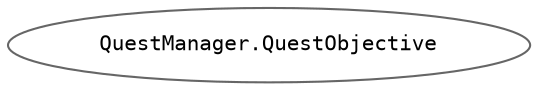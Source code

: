 digraph "Graphical Class Hierarchy"
{
 // INTERACTIVE_SVG=YES
 // LATEX_PDF_SIZE
  bgcolor="transparent";
  edge [fontname=Helvetica,fontsize=10,labelfontname=Helvetica,labelfontsize=10];
  node [fontname=Helvetica,fontsize=10,fontname=Consolas fontsize=10 style=filled height=0.2 width=0.4 margin=0.1];
  rankdir="LR";
  Node0 [id="Node000000",label="QuestManager.QuestObjective",height=0.2,width=0.4,color="grey40", fillcolor="white", style="filled",URL="$class_quest_manager_1_1_quest_objective.html",tooltip=" "];
}
